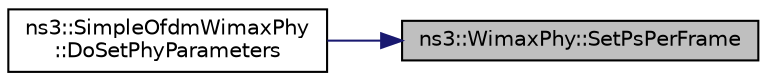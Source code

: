 digraph "ns3::WimaxPhy::SetPsPerFrame"
{
 // LATEX_PDF_SIZE
  edge [fontname="Helvetica",fontsize="10",labelfontname="Helvetica",labelfontsize="10"];
  node [fontname="Helvetica",fontsize="10",shape=record];
  rankdir="RL";
  Node1 [label="ns3::WimaxPhy::SetPsPerFrame",height=0.2,width=0.4,color="black", fillcolor="grey75", style="filled", fontcolor="black",tooltip="set the number of physical slots per frame"];
  Node1 -> Node2 [dir="back",color="midnightblue",fontsize="10",style="solid",fontname="Helvetica"];
  Node2 [label="ns3::SimpleOfdmWimaxPhy\l::DoSetPhyParameters",height=0.2,width=0.4,color="black", fillcolor="white", style="filled",URL="$classns3_1_1_simple_ofdm_wimax_phy.html#a4040031e0195e01fe0117a3da514597e",tooltip="Set Phy parameters."];
}
